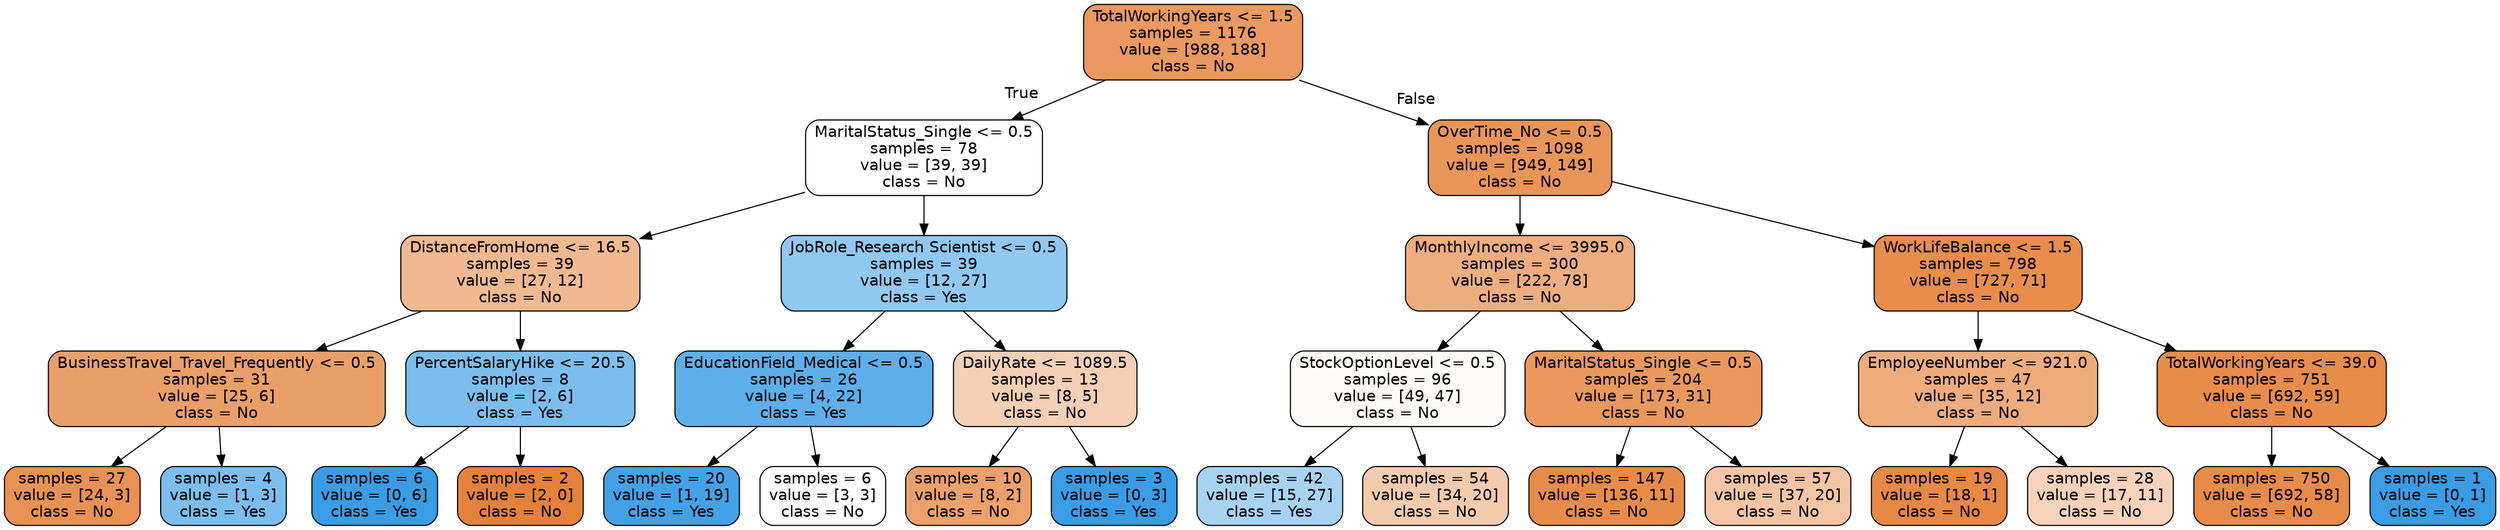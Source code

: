 digraph Tree {
node [shape=box, style="filled, rounded", color="black", fontname=helvetica] ;
edge [fontname=helvetica] ;
0 [label="TotalWorkingYears <= 1.5\nsamples = 1176\nvalue = [988, 188]\nclass = No", fillcolor="#e58139ce"] ;
1 [label="MaritalStatus_Single <= 0.5\nsamples = 78\nvalue = [39, 39]\nclass = No", fillcolor="#e5813900"] ;
0 -> 1 [labeldistance=2.5, labelangle=45, headlabel="True"] ;
2 [label="DistanceFromHome <= 16.5\nsamples = 39\nvalue = [27, 12]\nclass = No", fillcolor="#e581398e"] ;
1 -> 2 ;
3 [label="BusinessTravel_Travel_Frequently <= 0.5\nsamples = 31\nvalue = [25, 6]\nclass = No", fillcolor="#e58139c2"] ;
2 -> 3 ;
4 [label="samples = 27\nvalue = [24, 3]\nclass = No", fillcolor="#e58139df"] ;
3 -> 4 ;
5 [label="samples = 4\nvalue = [1, 3]\nclass = Yes", fillcolor="#399de5aa"] ;
3 -> 5 ;
6 [label="PercentSalaryHike <= 20.5\nsamples = 8\nvalue = [2, 6]\nclass = Yes", fillcolor="#399de5aa"] ;
2 -> 6 ;
7 [label="samples = 6\nvalue = [0, 6]\nclass = Yes", fillcolor="#399de5ff"] ;
6 -> 7 ;
8 [label="samples = 2\nvalue = [2, 0]\nclass = No", fillcolor="#e58139ff"] ;
6 -> 8 ;
9 [label="JobRole_Research Scientist <= 0.5\nsamples = 39\nvalue = [12, 27]\nclass = Yes", fillcolor="#399de58e"] ;
1 -> 9 ;
10 [label="EducationField_Medical <= 0.5\nsamples = 26\nvalue = [4, 22]\nclass = Yes", fillcolor="#399de5d1"] ;
9 -> 10 ;
11 [label="samples = 20\nvalue = [1, 19]\nclass = Yes", fillcolor="#399de5f2"] ;
10 -> 11 ;
12 [label="samples = 6\nvalue = [3, 3]\nclass = No", fillcolor="#e5813900"] ;
10 -> 12 ;
13 [label="DailyRate <= 1089.5\nsamples = 13\nvalue = [8, 5]\nclass = No", fillcolor="#e5813960"] ;
9 -> 13 ;
14 [label="samples = 10\nvalue = [8, 2]\nclass = No", fillcolor="#e58139bf"] ;
13 -> 14 ;
15 [label="samples = 3\nvalue = [0, 3]\nclass = Yes", fillcolor="#399de5ff"] ;
13 -> 15 ;
16 [label="OverTime_No <= 0.5\nsamples = 1098\nvalue = [949, 149]\nclass = No", fillcolor="#e58139d7"] ;
0 -> 16 [labeldistance=2.5, labelangle=-45, headlabel="False"] ;
17 [label="MonthlyIncome <= 3995.0\nsamples = 300\nvalue = [222, 78]\nclass = No", fillcolor="#e58139a5"] ;
16 -> 17 ;
18 [label="StockOptionLevel <= 0.5\nsamples = 96\nvalue = [49, 47]\nclass = No", fillcolor="#e581390a"] ;
17 -> 18 ;
19 [label="samples = 42\nvalue = [15, 27]\nclass = Yes", fillcolor="#399de571"] ;
18 -> 19 ;
20 [label="samples = 54\nvalue = [34, 20]\nclass = No", fillcolor="#e5813969"] ;
18 -> 20 ;
21 [label="MaritalStatus_Single <= 0.5\nsamples = 204\nvalue = [173, 31]\nclass = No", fillcolor="#e58139d1"] ;
17 -> 21 ;
22 [label="samples = 147\nvalue = [136, 11]\nclass = No", fillcolor="#e58139ea"] ;
21 -> 22 ;
23 [label="samples = 57\nvalue = [37, 20]\nclass = No", fillcolor="#e5813975"] ;
21 -> 23 ;
24 [label="WorkLifeBalance <= 1.5\nsamples = 798\nvalue = [727, 71]\nclass = No", fillcolor="#e58139e6"] ;
16 -> 24 ;
25 [label="EmployeeNumber <= 921.0\nsamples = 47\nvalue = [35, 12]\nclass = No", fillcolor="#e58139a8"] ;
24 -> 25 ;
26 [label="samples = 19\nvalue = [18, 1]\nclass = No", fillcolor="#e58139f1"] ;
25 -> 26 ;
27 [label="samples = 28\nvalue = [17, 11]\nclass = No", fillcolor="#e581395a"] ;
25 -> 27 ;
28 [label="TotalWorkingYears <= 39.0\nsamples = 751\nvalue = [692, 59]\nclass = No", fillcolor="#e58139e9"] ;
24 -> 28 ;
29 [label="samples = 750\nvalue = [692, 58]\nclass = No", fillcolor="#e58139ea"] ;
28 -> 29 ;
30 [label="samples = 1\nvalue = [0, 1]\nclass = Yes", fillcolor="#399de5ff"] ;
28 -> 30 ;
}